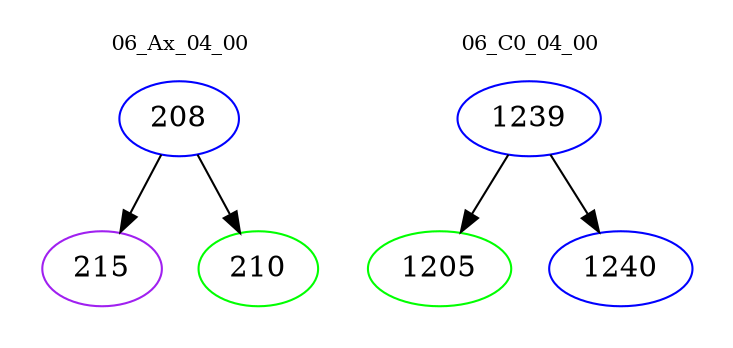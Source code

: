 digraph{
subgraph cluster_0 {
color = white
label = "06_Ax_04_00";
fontsize=10;
T0_208 [label="208", color="blue"]
T0_208 -> T0_215 [color="black"]
T0_215 [label="215", color="purple"]
T0_208 -> T0_210 [color="black"]
T0_210 [label="210", color="green"]
}
subgraph cluster_1 {
color = white
label = "06_C0_04_00";
fontsize=10;
T1_1239 [label="1239", color="blue"]
T1_1239 -> T1_1205 [color="black"]
T1_1205 [label="1205", color="green"]
T1_1239 -> T1_1240 [color="black"]
T1_1240 [label="1240", color="blue"]
}
}
